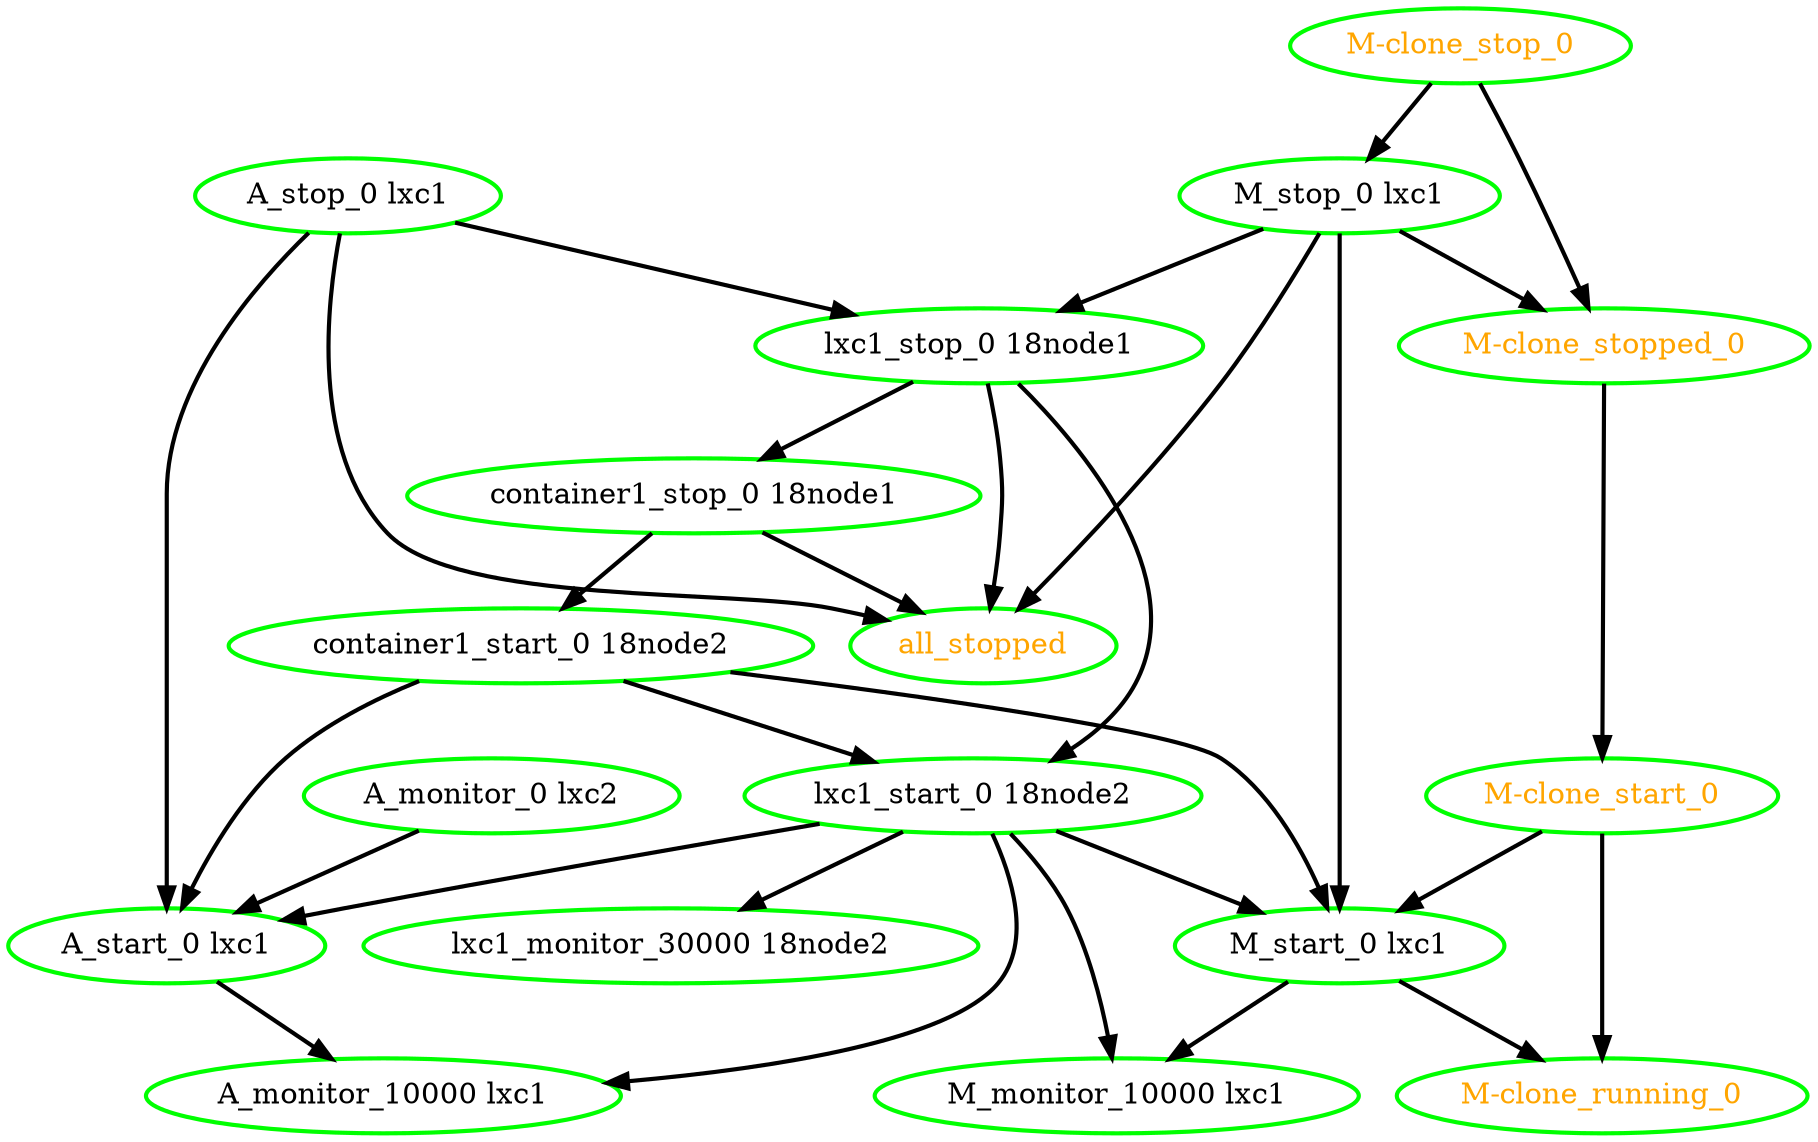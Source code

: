 digraph "g" {
"A_monitor_0 lxc2" -> "A_start_0 lxc1" [ style = bold]
"A_monitor_0 lxc2" [ style=bold color="green" fontcolor="black"]
"A_monitor_10000 lxc1" [ style=bold color="green" fontcolor="black"]
"A_start_0 lxc1" -> "A_monitor_10000 lxc1" [ style = bold]
"A_start_0 lxc1" [ style=bold color="green" fontcolor="black"]
"A_stop_0 lxc1" -> "A_start_0 lxc1" [ style = bold]
"A_stop_0 lxc1" -> "all_stopped" [ style = bold]
"A_stop_0 lxc1" -> "lxc1_stop_0 18node1" [ style = bold]
"A_stop_0 lxc1" [ style=bold color="green" fontcolor="black"]
"M-clone_running_0" [ style=bold color="green" fontcolor="orange"]
"M-clone_start_0" -> "M-clone_running_0" [ style = bold]
"M-clone_start_0" -> "M_start_0 lxc1" [ style = bold]
"M-clone_start_0" [ style=bold color="green" fontcolor="orange"]
"M-clone_stop_0" -> "M-clone_stopped_0" [ style = bold]
"M-clone_stop_0" -> "M_stop_0 lxc1" [ style = bold]
"M-clone_stop_0" [ style=bold color="green" fontcolor="orange"]
"M-clone_stopped_0" -> "M-clone_start_0" [ style = bold]
"M-clone_stopped_0" [ style=bold color="green" fontcolor="orange"]
"M_monitor_10000 lxc1" [ style=bold color="green" fontcolor="black"]
"M_start_0 lxc1" -> "M-clone_running_0" [ style = bold]
"M_start_0 lxc1" -> "M_monitor_10000 lxc1" [ style = bold]
"M_start_0 lxc1" [ style=bold color="green" fontcolor="black"]
"M_stop_0 lxc1" -> "M-clone_stopped_0" [ style = bold]
"M_stop_0 lxc1" -> "M_start_0 lxc1" [ style = bold]
"M_stop_0 lxc1" -> "all_stopped" [ style = bold]
"M_stop_0 lxc1" -> "lxc1_stop_0 18node1" [ style = bold]
"M_stop_0 lxc1" [ style=bold color="green" fontcolor="black"]
"all_stopped" [ style=bold color="green" fontcolor="orange"]
"container1_start_0 18node2" -> "A_start_0 lxc1" [ style = bold]
"container1_start_0 18node2" -> "M_start_0 lxc1" [ style = bold]
"container1_start_0 18node2" -> "lxc1_start_0 18node2" [ style = bold]
"container1_start_0 18node2" [ style=bold color="green" fontcolor="black"]
"container1_stop_0 18node1" -> "all_stopped" [ style = bold]
"container1_stop_0 18node1" -> "container1_start_0 18node2" [ style = bold]
"container1_stop_0 18node1" [ style=bold color="green" fontcolor="black"]
"lxc1_monitor_30000 18node2" [ style=bold color="green" fontcolor="black"]
"lxc1_start_0 18node2" -> "A_monitor_10000 lxc1" [ style = bold]
"lxc1_start_0 18node2" -> "A_start_0 lxc1" [ style = bold]
"lxc1_start_0 18node2" -> "M_monitor_10000 lxc1" [ style = bold]
"lxc1_start_0 18node2" -> "M_start_0 lxc1" [ style = bold]
"lxc1_start_0 18node2" -> "lxc1_monitor_30000 18node2" [ style = bold]
"lxc1_start_0 18node2" [ style=bold color="green" fontcolor="black"]
"lxc1_stop_0 18node1" -> "all_stopped" [ style = bold]
"lxc1_stop_0 18node1" -> "container1_stop_0 18node1" [ style = bold]
"lxc1_stop_0 18node1" -> "lxc1_start_0 18node2" [ style = bold]
"lxc1_stop_0 18node1" [ style=bold color="green" fontcolor="black"]
}
